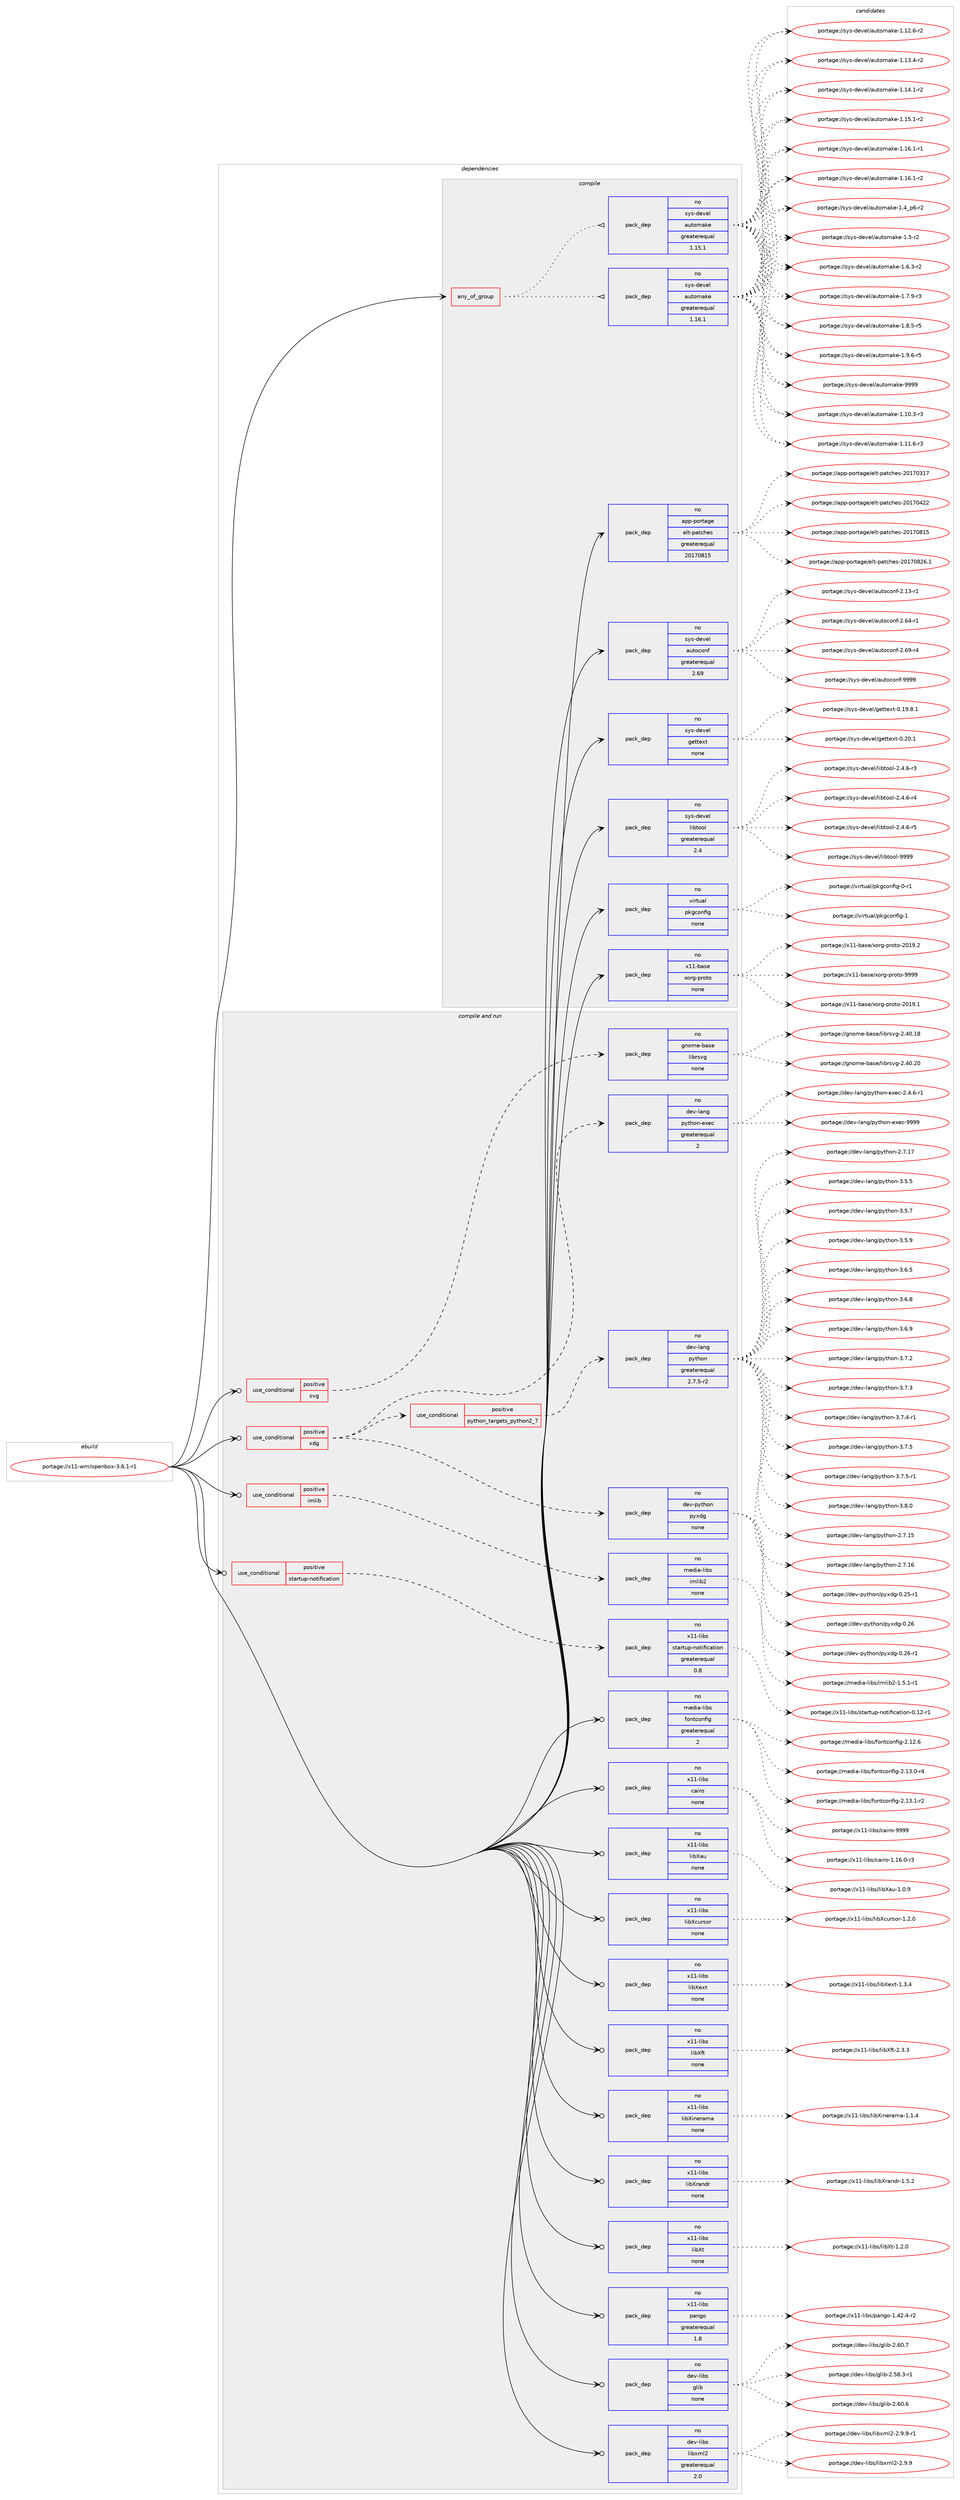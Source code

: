 digraph prolog {

# *************
# Graph options
# *************

newrank=true;
concentrate=true;
compound=true;
graph [rankdir=LR,fontname=Helvetica,fontsize=10,ranksep=1.5];#, ranksep=2.5, nodesep=0.2];
edge  [arrowhead=vee];
node  [fontname=Helvetica,fontsize=10];

# **********
# The ebuild
# **********

subgraph cluster_leftcol {
color=gray;
rank=same;
label=<<i>ebuild</i>>;
id [label="portage://x11-wm/openbox-3.6.1-r1", color=red, width=4, href="../x11-wm/openbox-3.6.1-r1.svg"];
}

# ****************
# The dependencies
# ****************

subgraph cluster_midcol {
color=gray;
label=<<i>dependencies</i>>;
subgraph cluster_compile {
fillcolor="#eeeeee";
style=filled;
label=<<i>compile</i>>;
subgraph any8052 {
dependency460418 [label=<<TABLE BORDER="0" CELLBORDER="1" CELLSPACING="0" CELLPADDING="4"><TR><TD CELLPADDING="10">any_of_group</TD></TR></TABLE>>, shape=none, color=red];subgraph pack342778 {
dependency460419 [label=<<TABLE BORDER="0" CELLBORDER="1" CELLSPACING="0" CELLPADDING="4" WIDTH="220"><TR><TD ROWSPAN="6" CELLPADDING="30">pack_dep</TD></TR><TR><TD WIDTH="110">no</TD></TR><TR><TD>sys-devel</TD></TR><TR><TD>automake</TD></TR><TR><TD>greaterequal</TD></TR><TR><TD>1.16.1</TD></TR></TABLE>>, shape=none, color=blue];
}
dependency460418:e -> dependency460419:w [weight=20,style="dotted",arrowhead="oinv"];
subgraph pack342779 {
dependency460420 [label=<<TABLE BORDER="0" CELLBORDER="1" CELLSPACING="0" CELLPADDING="4" WIDTH="220"><TR><TD ROWSPAN="6" CELLPADDING="30">pack_dep</TD></TR><TR><TD WIDTH="110">no</TD></TR><TR><TD>sys-devel</TD></TR><TR><TD>automake</TD></TR><TR><TD>greaterequal</TD></TR><TR><TD>1.15.1</TD></TR></TABLE>>, shape=none, color=blue];
}
dependency460418:e -> dependency460420:w [weight=20,style="dotted",arrowhead="oinv"];
}
id:e -> dependency460418:w [weight=20,style="solid",arrowhead="vee"];
subgraph pack342780 {
dependency460421 [label=<<TABLE BORDER="0" CELLBORDER="1" CELLSPACING="0" CELLPADDING="4" WIDTH="220"><TR><TD ROWSPAN="6" CELLPADDING="30">pack_dep</TD></TR><TR><TD WIDTH="110">no</TD></TR><TR><TD>app-portage</TD></TR><TR><TD>elt-patches</TD></TR><TR><TD>greaterequal</TD></TR><TR><TD>20170815</TD></TR></TABLE>>, shape=none, color=blue];
}
id:e -> dependency460421:w [weight=20,style="solid",arrowhead="vee"];
subgraph pack342781 {
dependency460422 [label=<<TABLE BORDER="0" CELLBORDER="1" CELLSPACING="0" CELLPADDING="4" WIDTH="220"><TR><TD ROWSPAN="6" CELLPADDING="30">pack_dep</TD></TR><TR><TD WIDTH="110">no</TD></TR><TR><TD>sys-devel</TD></TR><TR><TD>autoconf</TD></TR><TR><TD>greaterequal</TD></TR><TR><TD>2.69</TD></TR></TABLE>>, shape=none, color=blue];
}
id:e -> dependency460422:w [weight=20,style="solid",arrowhead="vee"];
subgraph pack342782 {
dependency460423 [label=<<TABLE BORDER="0" CELLBORDER="1" CELLSPACING="0" CELLPADDING="4" WIDTH="220"><TR><TD ROWSPAN="6" CELLPADDING="30">pack_dep</TD></TR><TR><TD WIDTH="110">no</TD></TR><TR><TD>sys-devel</TD></TR><TR><TD>gettext</TD></TR><TR><TD>none</TD></TR><TR><TD></TD></TR></TABLE>>, shape=none, color=blue];
}
id:e -> dependency460423:w [weight=20,style="solid",arrowhead="vee"];
subgraph pack342783 {
dependency460424 [label=<<TABLE BORDER="0" CELLBORDER="1" CELLSPACING="0" CELLPADDING="4" WIDTH="220"><TR><TD ROWSPAN="6" CELLPADDING="30">pack_dep</TD></TR><TR><TD WIDTH="110">no</TD></TR><TR><TD>sys-devel</TD></TR><TR><TD>libtool</TD></TR><TR><TD>greaterequal</TD></TR><TR><TD>2.4</TD></TR></TABLE>>, shape=none, color=blue];
}
id:e -> dependency460424:w [weight=20,style="solid",arrowhead="vee"];
subgraph pack342784 {
dependency460425 [label=<<TABLE BORDER="0" CELLBORDER="1" CELLSPACING="0" CELLPADDING="4" WIDTH="220"><TR><TD ROWSPAN="6" CELLPADDING="30">pack_dep</TD></TR><TR><TD WIDTH="110">no</TD></TR><TR><TD>virtual</TD></TR><TR><TD>pkgconfig</TD></TR><TR><TD>none</TD></TR><TR><TD></TD></TR></TABLE>>, shape=none, color=blue];
}
id:e -> dependency460425:w [weight=20,style="solid",arrowhead="vee"];
subgraph pack342785 {
dependency460426 [label=<<TABLE BORDER="0" CELLBORDER="1" CELLSPACING="0" CELLPADDING="4" WIDTH="220"><TR><TD ROWSPAN="6" CELLPADDING="30">pack_dep</TD></TR><TR><TD WIDTH="110">no</TD></TR><TR><TD>x11-base</TD></TR><TR><TD>xorg-proto</TD></TR><TR><TD>none</TD></TR><TR><TD></TD></TR></TABLE>>, shape=none, color=blue];
}
id:e -> dependency460426:w [weight=20,style="solid",arrowhead="vee"];
}
subgraph cluster_compileandrun {
fillcolor="#eeeeee";
style=filled;
label=<<i>compile and run</i>>;
subgraph cond109292 {
dependency460427 [label=<<TABLE BORDER="0" CELLBORDER="1" CELLSPACING="0" CELLPADDING="4"><TR><TD ROWSPAN="3" CELLPADDING="10">use_conditional</TD></TR><TR><TD>positive</TD></TR><TR><TD>imlib</TD></TR></TABLE>>, shape=none, color=red];
subgraph pack342786 {
dependency460428 [label=<<TABLE BORDER="0" CELLBORDER="1" CELLSPACING="0" CELLPADDING="4" WIDTH="220"><TR><TD ROWSPAN="6" CELLPADDING="30">pack_dep</TD></TR><TR><TD WIDTH="110">no</TD></TR><TR><TD>media-libs</TD></TR><TR><TD>imlib2</TD></TR><TR><TD>none</TD></TR><TR><TD></TD></TR></TABLE>>, shape=none, color=blue];
}
dependency460427:e -> dependency460428:w [weight=20,style="dashed",arrowhead="vee"];
}
id:e -> dependency460427:w [weight=20,style="solid",arrowhead="odotvee"];
subgraph cond109293 {
dependency460429 [label=<<TABLE BORDER="0" CELLBORDER="1" CELLSPACING="0" CELLPADDING="4"><TR><TD ROWSPAN="3" CELLPADDING="10">use_conditional</TD></TR><TR><TD>positive</TD></TR><TR><TD>startup-notification</TD></TR></TABLE>>, shape=none, color=red];
subgraph pack342787 {
dependency460430 [label=<<TABLE BORDER="0" CELLBORDER="1" CELLSPACING="0" CELLPADDING="4" WIDTH="220"><TR><TD ROWSPAN="6" CELLPADDING="30">pack_dep</TD></TR><TR><TD WIDTH="110">no</TD></TR><TR><TD>x11-libs</TD></TR><TR><TD>startup-notification</TD></TR><TR><TD>greaterequal</TD></TR><TR><TD>0.8</TD></TR></TABLE>>, shape=none, color=blue];
}
dependency460429:e -> dependency460430:w [weight=20,style="dashed",arrowhead="vee"];
}
id:e -> dependency460429:w [weight=20,style="solid",arrowhead="odotvee"];
subgraph cond109294 {
dependency460431 [label=<<TABLE BORDER="0" CELLBORDER="1" CELLSPACING="0" CELLPADDING="4"><TR><TD ROWSPAN="3" CELLPADDING="10">use_conditional</TD></TR><TR><TD>positive</TD></TR><TR><TD>svg</TD></TR></TABLE>>, shape=none, color=red];
subgraph pack342788 {
dependency460432 [label=<<TABLE BORDER="0" CELLBORDER="1" CELLSPACING="0" CELLPADDING="4" WIDTH="220"><TR><TD ROWSPAN="6" CELLPADDING="30">pack_dep</TD></TR><TR><TD WIDTH="110">no</TD></TR><TR><TD>gnome-base</TD></TR><TR><TD>librsvg</TD></TR><TR><TD>none</TD></TR><TR><TD></TD></TR></TABLE>>, shape=none, color=blue];
}
dependency460431:e -> dependency460432:w [weight=20,style="dashed",arrowhead="vee"];
}
id:e -> dependency460431:w [weight=20,style="solid",arrowhead="odotvee"];
subgraph cond109295 {
dependency460433 [label=<<TABLE BORDER="0" CELLBORDER="1" CELLSPACING="0" CELLPADDING="4"><TR><TD ROWSPAN="3" CELLPADDING="10">use_conditional</TD></TR><TR><TD>positive</TD></TR><TR><TD>xdg</TD></TR></TABLE>>, shape=none, color=red];
subgraph cond109296 {
dependency460434 [label=<<TABLE BORDER="0" CELLBORDER="1" CELLSPACING="0" CELLPADDING="4"><TR><TD ROWSPAN="3" CELLPADDING="10">use_conditional</TD></TR><TR><TD>positive</TD></TR><TR><TD>python_targets_python2_7</TD></TR></TABLE>>, shape=none, color=red];
subgraph pack342789 {
dependency460435 [label=<<TABLE BORDER="0" CELLBORDER="1" CELLSPACING="0" CELLPADDING="4" WIDTH="220"><TR><TD ROWSPAN="6" CELLPADDING="30">pack_dep</TD></TR><TR><TD WIDTH="110">no</TD></TR><TR><TD>dev-lang</TD></TR><TR><TD>python</TD></TR><TR><TD>greaterequal</TD></TR><TR><TD>2.7.5-r2</TD></TR></TABLE>>, shape=none, color=blue];
}
dependency460434:e -> dependency460435:w [weight=20,style="dashed",arrowhead="vee"];
}
dependency460433:e -> dependency460434:w [weight=20,style="dashed",arrowhead="vee"];
subgraph pack342790 {
dependency460436 [label=<<TABLE BORDER="0" CELLBORDER="1" CELLSPACING="0" CELLPADDING="4" WIDTH="220"><TR><TD ROWSPAN="6" CELLPADDING="30">pack_dep</TD></TR><TR><TD WIDTH="110">no</TD></TR><TR><TD>dev-lang</TD></TR><TR><TD>python-exec</TD></TR><TR><TD>greaterequal</TD></TR><TR><TD>2</TD></TR></TABLE>>, shape=none, color=blue];
}
dependency460433:e -> dependency460436:w [weight=20,style="dashed",arrowhead="vee"];
subgraph pack342791 {
dependency460437 [label=<<TABLE BORDER="0" CELLBORDER="1" CELLSPACING="0" CELLPADDING="4" WIDTH="220"><TR><TD ROWSPAN="6" CELLPADDING="30">pack_dep</TD></TR><TR><TD WIDTH="110">no</TD></TR><TR><TD>dev-python</TD></TR><TR><TD>pyxdg</TD></TR><TR><TD>none</TD></TR><TR><TD></TD></TR></TABLE>>, shape=none, color=blue];
}
dependency460433:e -> dependency460437:w [weight=20,style="dashed",arrowhead="vee"];
}
id:e -> dependency460433:w [weight=20,style="solid",arrowhead="odotvee"];
subgraph pack342792 {
dependency460438 [label=<<TABLE BORDER="0" CELLBORDER="1" CELLSPACING="0" CELLPADDING="4" WIDTH="220"><TR><TD ROWSPAN="6" CELLPADDING="30">pack_dep</TD></TR><TR><TD WIDTH="110">no</TD></TR><TR><TD>dev-libs</TD></TR><TR><TD>glib</TD></TR><TR><TD>none</TD></TR><TR><TD></TD></TR></TABLE>>, shape=none, color=blue];
}
id:e -> dependency460438:w [weight=20,style="solid",arrowhead="odotvee"];
subgraph pack342793 {
dependency460439 [label=<<TABLE BORDER="0" CELLBORDER="1" CELLSPACING="0" CELLPADDING="4" WIDTH="220"><TR><TD ROWSPAN="6" CELLPADDING="30">pack_dep</TD></TR><TR><TD WIDTH="110">no</TD></TR><TR><TD>dev-libs</TD></TR><TR><TD>libxml2</TD></TR><TR><TD>greaterequal</TD></TR><TR><TD>2.0</TD></TR></TABLE>>, shape=none, color=blue];
}
id:e -> dependency460439:w [weight=20,style="solid",arrowhead="odotvee"];
subgraph pack342794 {
dependency460440 [label=<<TABLE BORDER="0" CELLBORDER="1" CELLSPACING="0" CELLPADDING="4" WIDTH="220"><TR><TD ROWSPAN="6" CELLPADDING="30">pack_dep</TD></TR><TR><TD WIDTH="110">no</TD></TR><TR><TD>media-libs</TD></TR><TR><TD>fontconfig</TD></TR><TR><TD>greaterequal</TD></TR><TR><TD>2</TD></TR></TABLE>>, shape=none, color=blue];
}
id:e -> dependency460440:w [weight=20,style="solid",arrowhead="odotvee"];
subgraph pack342795 {
dependency460441 [label=<<TABLE BORDER="0" CELLBORDER="1" CELLSPACING="0" CELLPADDING="4" WIDTH="220"><TR><TD ROWSPAN="6" CELLPADDING="30">pack_dep</TD></TR><TR><TD WIDTH="110">no</TD></TR><TR><TD>x11-libs</TD></TR><TR><TD>cairo</TD></TR><TR><TD>none</TD></TR><TR><TD></TD></TR></TABLE>>, shape=none, color=blue];
}
id:e -> dependency460441:w [weight=20,style="solid",arrowhead="odotvee"];
subgraph pack342796 {
dependency460442 [label=<<TABLE BORDER="0" CELLBORDER="1" CELLSPACING="0" CELLPADDING="4" WIDTH="220"><TR><TD ROWSPAN="6" CELLPADDING="30">pack_dep</TD></TR><TR><TD WIDTH="110">no</TD></TR><TR><TD>x11-libs</TD></TR><TR><TD>libXau</TD></TR><TR><TD>none</TD></TR><TR><TD></TD></TR></TABLE>>, shape=none, color=blue];
}
id:e -> dependency460442:w [weight=20,style="solid",arrowhead="odotvee"];
subgraph pack342797 {
dependency460443 [label=<<TABLE BORDER="0" CELLBORDER="1" CELLSPACING="0" CELLPADDING="4" WIDTH="220"><TR><TD ROWSPAN="6" CELLPADDING="30">pack_dep</TD></TR><TR><TD WIDTH="110">no</TD></TR><TR><TD>x11-libs</TD></TR><TR><TD>libXcursor</TD></TR><TR><TD>none</TD></TR><TR><TD></TD></TR></TABLE>>, shape=none, color=blue];
}
id:e -> dependency460443:w [weight=20,style="solid",arrowhead="odotvee"];
subgraph pack342798 {
dependency460444 [label=<<TABLE BORDER="0" CELLBORDER="1" CELLSPACING="0" CELLPADDING="4" WIDTH="220"><TR><TD ROWSPAN="6" CELLPADDING="30">pack_dep</TD></TR><TR><TD WIDTH="110">no</TD></TR><TR><TD>x11-libs</TD></TR><TR><TD>libXext</TD></TR><TR><TD>none</TD></TR><TR><TD></TD></TR></TABLE>>, shape=none, color=blue];
}
id:e -> dependency460444:w [weight=20,style="solid",arrowhead="odotvee"];
subgraph pack342799 {
dependency460445 [label=<<TABLE BORDER="0" CELLBORDER="1" CELLSPACING="0" CELLPADDING="4" WIDTH="220"><TR><TD ROWSPAN="6" CELLPADDING="30">pack_dep</TD></TR><TR><TD WIDTH="110">no</TD></TR><TR><TD>x11-libs</TD></TR><TR><TD>libXft</TD></TR><TR><TD>none</TD></TR><TR><TD></TD></TR></TABLE>>, shape=none, color=blue];
}
id:e -> dependency460445:w [weight=20,style="solid",arrowhead="odotvee"];
subgraph pack342800 {
dependency460446 [label=<<TABLE BORDER="0" CELLBORDER="1" CELLSPACING="0" CELLPADDING="4" WIDTH="220"><TR><TD ROWSPAN="6" CELLPADDING="30">pack_dep</TD></TR><TR><TD WIDTH="110">no</TD></TR><TR><TD>x11-libs</TD></TR><TR><TD>libXinerama</TD></TR><TR><TD>none</TD></TR><TR><TD></TD></TR></TABLE>>, shape=none, color=blue];
}
id:e -> dependency460446:w [weight=20,style="solid",arrowhead="odotvee"];
subgraph pack342801 {
dependency460447 [label=<<TABLE BORDER="0" CELLBORDER="1" CELLSPACING="0" CELLPADDING="4" WIDTH="220"><TR><TD ROWSPAN="6" CELLPADDING="30">pack_dep</TD></TR><TR><TD WIDTH="110">no</TD></TR><TR><TD>x11-libs</TD></TR><TR><TD>libXrandr</TD></TR><TR><TD>none</TD></TR><TR><TD></TD></TR></TABLE>>, shape=none, color=blue];
}
id:e -> dependency460447:w [weight=20,style="solid",arrowhead="odotvee"];
subgraph pack342802 {
dependency460448 [label=<<TABLE BORDER="0" CELLBORDER="1" CELLSPACING="0" CELLPADDING="4" WIDTH="220"><TR><TD ROWSPAN="6" CELLPADDING="30">pack_dep</TD></TR><TR><TD WIDTH="110">no</TD></TR><TR><TD>x11-libs</TD></TR><TR><TD>libXt</TD></TR><TR><TD>none</TD></TR><TR><TD></TD></TR></TABLE>>, shape=none, color=blue];
}
id:e -> dependency460448:w [weight=20,style="solid",arrowhead="odotvee"];
subgraph pack342803 {
dependency460449 [label=<<TABLE BORDER="0" CELLBORDER="1" CELLSPACING="0" CELLPADDING="4" WIDTH="220"><TR><TD ROWSPAN="6" CELLPADDING="30">pack_dep</TD></TR><TR><TD WIDTH="110">no</TD></TR><TR><TD>x11-libs</TD></TR><TR><TD>pango</TD></TR><TR><TD>greaterequal</TD></TR><TR><TD>1.8</TD></TR></TABLE>>, shape=none, color=blue];
}
id:e -> dependency460449:w [weight=20,style="solid",arrowhead="odotvee"];
}
subgraph cluster_run {
fillcolor="#eeeeee";
style=filled;
label=<<i>run</i>>;
}
}

# **************
# The candidates
# **************

subgraph cluster_choices {
rank=same;
color=gray;
label=<<i>candidates</i>>;

subgraph choice342778 {
color=black;
nodesep=1;
choiceportage11512111545100101118101108479711711611110997107101454946494846514511451 [label="portage://sys-devel/automake-1.10.3-r3", color=red, width=4,href="../sys-devel/automake-1.10.3-r3.svg"];
choiceportage11512111545100101118101108479711711611110997107101454946494946544511451 [label="portage://sys-devel/automake-1.11.6-r3", color=red, width=4,href="../sys-devel/automake-1.11.6-r3.svg"];
choiceportage11512111545100101118101108479711711611110997107101454946495046544511450 [label="portage://sys-devel/automake-1.12.6-r2", color=red, width=4,href="../sys-devel/automake-1.12.6-r2.svg"];
choiceportage11512111545100101118101108479711711611110997107101454946495146524511450 [label="portage://sys-devel/automake-1.13.4-r2", color=red, width=4,href="../sys-devel/automake-1.13.4-r2.svg"];
choiceportage11512111545100101118101108479711711611110997107101454946495246494511450 [label="portage://sys-devel/automake-1.14.1-r2", color=red, width=4,href="../sys-devel/automake-1.14.1-r2.svg"];
choiceportage11512111545100101118101108479711711611110997107101454946495346494511450 [label="portage://sys-devel/automake-1.15.1-r2", color=red, width=4,href="../sys-devel/automake-1.15.1-r2.svg"];
choiceportage11512111545100101118101108479711711611110997107101454946495446494511449 [label="portage://sys-devel/automake-1.16.1-r1", color=red, width=4,href="../sys-devel/automake-1.16.1-r1.svg"];
choiceportage11512111545100101118101108479711711611110997107101454946495446494511450 [label="portage://sys-devel/automake-1.16.1-r2", color=red, width=4,href="../sys-devel/automake-1.16.1-r2.svg"];
choiceportage115121115451001011181011084797117116111109971071014549465295112544511450 [label="portage://sys-devel/automake-1.4_p6-r2", color=red, width=4,href="../sys-devel/automake-1.4_p6-r2.svg"];
choiceportage11512111545100101118101108479711711611110997107101454946534511450 [label="portage://sys-devel/automake-1.5-r2", color=red, width=4,href="../sys-devel/automake-1.5-r2.svg"];
choiceportage115121115451001011181011084797117116111109971071014549465446514511450 [label="portage://sys-devel/automake-1.6.3-r2", color=red, width=4,href="../sys-devel/automake-1.6.3-r2.svg"];
choiceportage115121115451001011181011084797117116111109971071014549465546574511451 [label="portage://sys-devel/automake-1.7.9-r3", color=red, width=4,href="../sys-devel/automake-1.7.9-r3.svg"];
choiceportage115121115451001011181011084797117116111109971071014549465646534511453 [label="portage://sys-devel/automake-1.8.5-r5", color=red, width=4,href="../sys-devel/automake-1.8.5-r5.svg"];
choiceportage115121115451001011181011084797117116111109971071014549465746544511453 [label="portage://sys-devel/automake-1.9.6-r5", color=red, width=4,href="../sys-devel/automake-1.9.6-r5.svg"];
choiceportage115121115451001011181011084797117116111109971071014557575757 [label="portage://sys-devel/automake-9999", color=red, width=4,href="../sys-devel/automake-9999.svg"];
dependency460419:e -> choiceportage11512111545100101118101108479711711611110997107101454946494846514511451:w [style=dotted,weight="100"];
dependency460419:e -> choiceportage11512111545100101118101108479711711611110997107101454946494946544511451:w [style=dotted,weight="100"];
dependency460419:e -> choiceportage11512111545100101118101108479711711611110997107101454946495046544511450:w [style=dotted,weight="100"];
dependency460419:e -> choiceportage11512111545100101118101108479711711611110997107101454946495146524511450:w [style=dotted,weight="100"];
dependency460419:e -> choiceportage11512111545100101118101108479711711611110997107101454946495246494511450:w [style=dotted,weight="100"];
dependency460419:e -> choiceportage11512111545100101118101108479711711611110997107101454946495346494511450:w [style=dotted,weight="100"];
dependency460419:e -> choiceportage11512111545100101118101108479711711611110997107101454946495446494511449:w [style=dotted,weight="100"];
dependency460419:e -> choiceportage11512111545100101118101108479711711611110997107101454946495446494511450:w [style=dotted,weight="100"];
dependency460419:e -> choiceportage115121115451001011181011084797117116111109971071014549465295112544511450:w [style=dotted,weight="100"];
dependency460419:e -> choiceportage11512111545100101118101108479711711611110997107101454946534511450:w [style=dotted,weight="100"];
dependency460419:e -> choiceportage115121115451001011181011084797117116111109971071014549465446514511450:w [style=dotted,weight="100"];
dependency460419:e -> choiceportage115121115451001011181011084797117116111109971071014549465546574511451:w [style=dotted,weight="100"];
dependency460419:e -> choiceportage115121115451001011181011084797117116111109971071014549465646534511453:w [style=dotted,weight="100"];
dependency460419:e -> choiceportage115121115451001011181011084797117116111109971071014549465746544511453:w [style=dotted,weight="100"];
dependency460419:e -> choiceportage115121115451001011181011084797117116111109971071014557575757:w [style=dotted,weight="100"];
}
subgraph choice342779 {
color=black;
nodesep=1;
choiceportage11512111545100101118101108479711711611110997107101454946494846514511451 [label="portage://sys-devel/automake-1.10.3-r3", color=red, width=4,href="../sys-devel/automake-1.10.3-r3.svg"];
choiceportage11512111545100101118101108479711711611110997107101454946494946544511451 [label="portage://sys-devel/automake-1.11.6-r3", color=red, width=4,href="../sys-devel/automake-1.11.6-r3.svg"];
choiceportage11512111545100101118101108479711711611110997107101454946495046544511450 [label="portage://sys-devel/automake-1.12.6-r2", color=red, width=4,href="../sys-devel/automake-1.12.6-r2.svg"];
choiceportage11512111545100101118101108479711711611110997107101454946495146524511450 [label="portage://sys-devel/automake-1.13.4-r2", color=red, width=4,href="../sys-devel/automake-1.13.4-r2.svg"];
choiceportage11512111545100101118101108479711711611110997107101454946495246494511450 [label="portage://sys-devel/automake-1.14.1-r2", color=red, width=4,href="../sys-devel/automake-1.14.1-r2.svg"];
choiceportage11512111545100101118101108479711711611110997107101454946495346494511450 [label="portage://sys-devel/automake-1.15.1-r2", color=red, width=4,href="../sys-devel/automake-1.15.1-r2.svg"];
choiceportage11512111545100101118101108479711711611110997107101454946495446494511449 [label="portage://sys-devel/automake-1.16.1-r1", color=red, width=4,href="../sys-devel/automake-1.16.1-r1.svg"];
choiceportage11512111545100101118101108479711711611110997107101454946495446494511450 [label="portage://sys-devel/automake-1.16.1-r2", color=red, width=4,href="../sys-devel/automake-1.16.1-r2.svg"];
choiceportage115121115451001011181011084797117116111109971071014549465295112544511450 [label="portage://sys-devel/automake-1.4_p6-r2", color=red, width=4,href="../sys-devel/automake-1.4_p6-r2.svg"];
choiceportage11512111545100101118101108479711711611110997107101454946534511450 [label="portage://sys-devel/automake-1.5-r2", color=red, width=4,href="../sys-devel/automake-1.5-r2.svg"];
choiceportage115121115451001011181011084797117116111109971071014549465446514511450 [label="portage://sys-devel/automake-1.6.3-r2", color=red, width=4,href="../sys-devel/automake-1.6.3-r2.svg"];
choiceportage115121115451001011181011084797117116111109971071014549465546574511451 [label="portage://sys-devel/automake-1.7.9-r3", color=red, width=4,href="../sys-devel/automake-1.7.9-r3.svg"];
choiceportage115121115451001011181011084797117116111109971071014549465646534511453 [label="portage://sys-devel/automake-1.8.5-r5", color=red, width=4,href="../sys-devel/automake-1.8.5-r5.svg"];
choiceportage115121115451001011181011084797117116111109971071014549465746544511453 [label="portage://sys-devel/automake-1.9.6-r5", color=red, width=4,href="../sys-devel/automake-1.9.6-r5.svg"];
choiceportage115121115451001011181011084797117116111109971071014557575757 [label="portage://sys-devel/automake-9999", color=red, width=4,href="../sys-devel/automake-9999.svg"];
dependency460420:e -> choiceportage11512111545100101118101108479711711611110997107101454946494846514511451:w [style=dotted,weight="100"];
dependency460420:e -> choiceportage11512111545100101118101108479711711611110997107101454946494946544511451:w [style=dotted,weight="100"];
dependency460420:e -> choiceportage11512111545100101118101108479711711611110997107101454946495046544511450:w [style=dotted,weight="100"];
dependency460420:e -> choiceportage11512111545100101118101108479711711611110997107101454946495146524511450:w [style=dotted,weight="100"];
dependency460420:e -> choiceportage11512111545100101118101108479711711611110997107101454946495246494511450:w [style=dotted,weight="100"];
dependency460420:e -> choiceportage11512111545100101118101108479711711611110997107101454946495346494511450:w [style=dotted,weight="100"];
dependency460420:e -> choiceportage11512111545100101118101108479711711611110997107101454946495446494511449:w [style=dotted,weight="100"];
dependency460420:e -> choiceportage11512111545100101118101108479711711611110997107101454946495446494511450:w [style=dotted,weight="100"];
dependency460420:e -> choiceportage115121115451001011181011084797117116111109971071014549465295112544511450:w [style=dotted,weight="100"];
dependency460420:e -> choiceportage11512111545100101118101108479711711611110997107101454946534511450:w [style=dotted,weight="100"];
dependency460420:e -> choiceportage115121115451001011181011084797117116111109971071014549465446514511450:w [style=dotted,weight="100"];
dependency460420:e -> choiceportage115121115451001011181011084797117116111109971071014549465546574511451:w [style=dotted,weight="100"];
dependency460420:e -> choiceportage115121115451001011181011084797117116111109971071014549465646534511453:w [style=dotted,weight="100"];
dependency460420:e -> choiceportage115121115451001011181011084797117116111109971071014549465746544511453:w [style=dotted,weight="100"];
dependency460420:e -> choiceportage115121115451001011181011084797117116111109971071014557575757:w [style=dotted,weight="100"];
}
subgraph choice342780 {
color=black;
nodesep=1;
choiceportage97112112451121111141169710310147101108116451129711699104101115455048495548514955 [label="portage://app-portage/elt-patches-20170317", color=red, width=4,href="../app-portage/elt-patches-20170317.svg"];
choiceportage97112112451121111141169710310147101108116451129711699104101115455048495548525050 [label="portage://app-portage/elt-patches-20170422", color=red, width=4,href="../app-portage/elt-patches-20170422.svg"];
choiceportage97112112451121111141169710310147101108116451129711699104101115455048495548564953 [label="portage://app-portage/elt-patches-20170815", color=red, width=4,href="../app-portage/elt-patches-20170815.svg"];
choiceportage971121124511211111411697103101471011081164511297116991041011154550484955485650544649 [label="portage://app-portage/elt-patches-20170826.1", color=red, width=4,href="../app-portage/elt-patches-20170826.1.svg"];
dependency460421:e -> choiceportage97112112451121111141169710310147101108116451129711699104101115455048495548514955:w [style=dotted,weight="100"];
dependency460421:e -> choiceportage97112112451121111141169710310147101108116451129711699104101115455048495548525050:w [style=dotted,weight="100"];
dependency460421:e -> choiceportage97112112451121111141169710310147101108116451129711699104101115455048495548564953:w [style=dotted,weight="100"];
dependency460421:e -> choiceportage971121124511211111411697103101471011081164511297116991041011154550484955485650544649:w [style=dotted,weight="100"];
}
subgraph choice342781 {
color=black;
nodesep=1;
choiceportage1151211154510010111810110847971171161119911111010245504649514511449 [label="portage://sys-devel/autoconf-2.13-r1", color=red, width=4,href="../sys-devel/autoconf-2.13-r1.svg"];
choiceportage1151211154510010111810110847971171161119911111010245504654524511449 [label="portage://sys-devel/autoconf-2.64-r1", color=red, width=4,href="../sys-devel/autoconf-2.64-r1.svg"];
choiceportage1151211154510010111810110847971171161119911111010245504654574511452 [label="portage://sys-devel/autoconf-2.69-r4", color=red, width=4,href="../sys-devel/autoconf-2.69-r4.svg"];
choiceportage115121115451001011181011084797117116111991111101024557575757 [label="portage://sys-devel/autoconf-9999", color=red, width=4,href="../sys-devel/autoconf-9999.svg"];
dependency460422:e -> choiceportage1151211154510010111810110847971171161119911111010245504649514511449:w [style=dotted,weight="100"];
dependency460422:e -> choiceportage1151211154510010111810110847971171161119911111010245504654524511449:w [style=dotted,weight="100"];
dependency460422:e -> choiceportage1151211154510010111810110847971171161119911111010245504654574511452:w [style=dotted,weight="100"];
dependency460422:e -> choiceportage115121115451001011181011084797117116111991111101024557575757:w [style=dotted,weight="100"];
}
subgraph choice342782 {
color=black;
nodesep=1;
choiceportage1151211154510010111810110847103101116116101120116454846495746564649 [label="portage://sys-devel/gettext-0.19.8.1", color=red, width=4,href="../sys-devel/gettext-0.19.8.1.svg"];
choiceportage115121115451001011181011084710310111611610112011645484650484649 [label="portage://sys-devel/gettext-0.20.1", color=red, width=4,href="../sys-devel/gettext-0.20.1.svg"];
dependency460423:e -> choiceportage1151211154510010111810110847103101116116101120116454846495746564649:w [style=dotted,weight="100"];
dependency460423:e -> choiceportage115121115451001011181011084710310111611610112011645484650484649:w [style=dotted,weight="100"];
}
subgraph choice342783 {
color=black;
nodesep=1;
choiceportage1151211154510010111810110847108105981161111111084550465246544511451 [label="portage://sys-devel/libtool-2.4.6-r3", color=red, width=4,href="../sys-devel/libtool-2.4.6-r3.svg"];
choiceportage1151211154510010111810110847108105981161111111084550465246544511452 [label="portage://sys-devel/libtool-2.4.6-r4", color=red, width=4,href="../sys-devel/libtool-2.4.6-r4.svg"];
choiceportage1151211154510010111810110847108105981161111111084550465246544511453 [label="portage://sys-devel/libtool-2.4.6-r5", color=red, width=4,href="../sys-devel/libtool-2.4.6-r5.svg"];
choiceportage1151211154510010111810110847108105981161111111084557575757 [label="portage://sys-devel/libtool-9999", color=red, width=4,href="../sys-devel/libtool-9999.svg"];
dependency460424:e -> choiceportage1151211154510010111810110847108105981161111111084550465246544511451:w [style=dotted,weight="100"];
dependency460424:e -> choiceportage1151211154510010111810110847108105981161111111084550465246544511452:w [style=dotted,weight="100"];
dependency460424:e -> choiceportage1151211154510010111810110847108105981161111111084550465246544511453:w [style=dotted,weight="100"];
dependency460424:e -> choiceportage1151211154510010111810110847108105981161111111084557575757:w [style=dotted,weight="100"];
}
subgraph choice342784 {
color=black;
nodesep=1;
choiceportage11810511411611797108471121071039911111010210510345484511449 [label="portage://virtual/pkgconfig-0-r1", color=red, width=4,href="../virtual/pkgconfig-0-r1.svg"];
choiceportage1181051141161179710847112107103991111101021051034549 [label="portage://virtual/pkgconfig-1", color=red, width=4,href="../virtual/pkgconfig-1.svg"];
dependency460425:e -> choiceportage11810511411611797108471121071039911111010210510345484511449:w [style=dotted,weight="100"];
dependency460425:e -> choiceportage1181051141161179710847112107103991111101021051034549:w [style=dotted,weight="100"];
}
subgraph choice342785 {
color=black;
nodesep=1;
choiceportage1204949459897115101471201111141034511211411111611145504849574649 [label="portage://x11-base/xorg-proto-2019.1", color=red, width=4,href="../x11-base/xorg-proto-2019.1.svg"];
choiceportage1204949459897115101471201111141034511211411111611145504849574650 [label="portage://x11-base/xorg-proto-2019.2", color=red, width=4,href="../x11-base/xorg-proto-2019.2.svg"];
choiceportage120494945989711510147120111114103451121141111161114557575757 [label="portage://x11-base/xorg-proto-9999", color=red, width=4,href="../x11-base/xorg-proto-9999.svg"];
dependency460426:e -> choiceportage1204949459897115101471201111141034511211411111611145504849574649:w [style=dotted,weight="100"];
dependency460426:e -> choiceportage1204949459897115101471201111141034511211411111611145504849574650:w [style=dotted,weight="100"];
dependency460426:e -> choiceportage120494945989711510147120111114103451121141111161114557575757:w [style=dotted,weight="100"];
}
subgraph choice342786 {
color=black;
nodesep=1;
choiceportage1091011001059745108105981154710510910810598504549465346494511449 [label="portage://media-libs/imlib2-1.5.1-r1", color=red, width=4,href="../media-libs/imlib2-1.5.1-r1.svg"];
dependency460428:e -> choiceportage1091011001059745108105981154710510910810598504549465346494511449:w [style=dotted,weight="100"];
}
subgraph choice342787 {
color=black;
nodesep=1;
choiceportage12049494510810598115471151169711411611711245110111116105102105999711610511111045484649504511449 [label="portage://x11-libs/startup-notification-0.12-r1", color=red, width=4,href="../x11-libs/startup-notification-0.12-r1.svg"];
dependency460430:e -> choiceportage12049494510810598115471151169711411611711245110111116105102105999711610511111045484649504511449:w [style=dotted,weight="100"];
}
subgraph choice342788 {
color=black;
nodesep=1;
choiceportage10311011110910145989711510147108105981141151181034550465248464956 [label="portage://gnome-base/librsvg-2.40.18", color=red, width=4,href="../gnome-base/librsvg-2.40.18.svg"];
choiceportage10311011110910145989711510147108105981141151181034550465248465048 [label="portage://gnome-base/librsvg-2.40.20", color=red, width=4,href="../gnome-base/librsvg-2.40.20.svg"];
dependency460432:e -> choiceportage10311011110910145989711510147108105981141151181034550465248464956:w [style=dotted,weight="100"];
dependency460432:e -> choiceportage10311011110910145989711510147108105981141151181034550465248465048:w [style=dotted,weight="100"];
}
subgraph choice342789 {
color=black;
nodesep=1;
choiceportage10010111845108971101034711212111610411111045504655464953 [label="portage://dev-lang/python-2.7.15", color=red, width=4,href="../dev-lang/python-2.7.15.svg"];
choiceportage10010111845108971101034711212111610411111045504655464954 [label="portage://dev-lang/python-2.7.16", color=red, width=4,href="../dev-lang/python-2.7.16.svg"];
choiceportage10010111845108971101034711212111610411111045504655464955 [label="portage://dev-lang/python-2.7.17", color=red, width=4,href="../dev-lang/python-2.7.17.svg"];
choiceportage100101118451089711010347112121116104111110455146534653 [label="portage://dev-lang/python-3.5.5", color=red, width=4,href="../dev-lang/python-3.5.5.svg"];
choiceportage100101118451089711010347112121116104111110455146534655 [label="portage://dev-lang/python-3.5.7", color=red, width=4,href="../dev-lang/python-3.5.7.svg"];
choiceportage100101118451089711010347112121116104111110455146534657 [label="portage://dev-lang/python-3.5.9", color=red, width=4,href="../dev-lang/python-3.5.9.svg"];
choiceportage100101118451089711010347112121116104111110455146544653 [label="portage://dev-lang/python-3.6.5", color=red, width=4,href="../dev-lang/python-3.6.5.svg"];
choiceportage100101118451089711010347112121116104111110455146544656 [label="portage://dev-lang/python-3.6.8", color=red, width=4,href="../dev-lang/python-3.6.8.svg"];
choiceportage100101118451089711010347112121116104111110455146544657 [label="portage://dev-lang/python-3.6.9", color=red, width=4,href="../dev-lang/python-3.6.9.svg"];
choiceportage100101118451089711010347112121116104111110455146554650 [label="portage://dev-lang/python-3.7.2", color=red, width=4,href="../dev-lang/python-3.7.2.svg"];
choiceportage100101118451089711010347112121116104111110455146554651 [label="portage://dev-lang/python-3.7.3", color=red, width=4,href="../dev-lang/python-3.7.3.svg"];
choiceportage1001011184510897110103471121211161041111104551465546524511449 [label="portage://dev-lang/python-3.7.4-r1", color=red, width=4,href="../dev-lang/python-3.7.4-r1.svg"];
choiceportage100101118451089711010347112121116104111110455146554653 [label="portage://dev-lang/python-3.7.5", color=red, width=4,href="../dev-lang/python-3.7.5.svg"];
choiceportage1001011184510897110103471121211161041111104551465546534511449 [label="portage://dev-lang/python-3.7.5-r1", color=red, width=4,href="../dev-lang/python-3.7.5-r1.svg"];
choiceportage100101118451089711010347112121116104111110455146564648 [label="portage://dev-lang/python-3.8.0", color=red, width=4,href="../dev-lang/python-3.8.0.svg"];
dependency460435:e -> choiceportage10010111845108971101034711212111610411111045504655464953:w [style=dotted,weight="100"];
dependency460435:e -> choiceportage10010111845108971101034711212111610411111045504655464954:w [style=dotted,weight="100"];
dependency460435:e -> choiceportage10010111845108971101034711212111610411111045504655464955:w [style=dotted,weight="100"];
dependency460435:e -> choiceportage100101118451089711010347112121116104111110455146534653:w [style=dotted,weight="100"];
dependency460435:e -> choiceportage100101118451089711010347112121116104111110455146534655:w [style=dotted,weight="100"];
dependency460435:e -> choiceportage100101118451089711010347112121116104111110455146534657:w [style=dotted,weight="100"];
dependency460435:e -> choiceportage100101118451089711010347112121116104111110455146544653:w [style=dotted,weight="100"];
dependency460435:e -> choiceportage100101118451089711010347112121116104111110455146544656:w [style=dotted,weight="100"];
dependency460435:e -> choiceportage100101118451089711010347112121116104111110455146544657:w [style=dotted,weight="100"];
dependency460435:e -> choiceportage100101118451089711010347112121116104111110455146554650:w [style=dotted,weight="100"];
dependency460435:e -> choiceportage100101118451089711010347112121116104111110455146554651:w [style=dotted,weight="100"];
dependency460435:e -> choiceportage1001011184510897110103471121211161041111104551465546524511449:w [style=dotted,weight="100"];
dependency460435:e -> choiceportage100101118451089711010347112121116104111110455146554653:w [style=dotted,weight="100"];
dependency460435:e -> choiceportage1001011184510897110103471121211161041111104551465546534511449:w [style=dotted,weight="100"];
dependency460435:e -> choiceportage100101118451089711010347112121116104111110455146564648:w [style=dotted,weight="100"];
}
subgraph choice342790 {
color=black;
nodesep=1;
choiceportage10010111845108971101034711212111610411111045101120101994550465246544511449 [label="portage://dev-lang/python-exec-2.4.6-r1", color=red, width=4,href="../dev-lang/python-exec-2.4.6-r1.svg"];
choiceportage10010111845108971101034711212111610411111045101120101994557575757 [label="portage://dev-lang/python-exec-9999", color=red, width=4,href="../dev-lang/python-exec-9999.svg"];
dependency460436:e -> choiceportage10010111845108971101034711212111610411111045101120101994550465246544511449:w [style=dotted,weight="100"];
dependency460436:e -> choiceportage10010111845108971101034711212111610411111045101120101994557575757:w [style=dotted,weight="100"];
}
subgraph choice342791 {
color=black;
nodesep=1;
choiceportage100101118451121211161041111104711212112010010345484650534511449 [label="portage://dev-python/pyxdg-0.25-r1", color=red, width=4,href="../dev-python/pyxdg-0.25-r1.svg"];
choiceportage10010111845112121116104111110471121211201001034548465054 [label="portage://dev-python/pyxdg-0.26", color=red, width=4,href="../dev-python/pyxdg-0.26.svg"];
choiceportage100101118451121211161041111104711212112010010345484650544511449 [label="portage://dev-python/pyxdg-0.26-r1", color=red, width=4,href="../dev-python/pyxdg-0.26-r1.svg"];
dependency460437:e -> choiceportage100101118451121211161041111104711212112010010345484650534511449:w [style=dotted,weight="100"];
dependency460437:e -> choiceportage10010111845112121116104111110471121211201001034548465054:w [style=dotted,weight="100"];
dependency460437:e -> choiceportage100101118451121211161041111104711212112010010345484650544511449:w [style=dotted,weight="100"];
}
subgraph choice342792 {
color=black;
nodesep=1;
choiceportage10010111845108105981154710310810598455046535646514511449 [label="portage://dev-libs/glib-2.58.3-r1", color=red, width=4,href="../dev-libs/glib-2.58.3-r1.svg"];
choiceportage1001011184510810598115471031081059845504654484654 [label="portage://dev-libs/glib-2.60.6", color=red, width=4,href="../dev-libs/glib-2.60.6.svg"];
choiceportage1001011184510810598115471031081059845504654484655 [label="portage://dev-libs/glib-2.60.7", color=red, width=4,href="../dev-libs/glib-2.60.7.svg"];
dependency460438:e -> choiceportage10010111845108105981154710310810598455046535646514511449:w [style=dotted,weight="100"];
dependency460438:e -> choiceportage1001011184510810598115471031081059845504654484654:w [style=dotted,weight="100"];
dependency460438:e -> choiceportage1001011184510810598115471031081059845504654484655:w [style=dotted,weight="100"];
}
subgraph choice342793 {
color=black;
nodesep=1;
choiceportage1001011184510810598115471081059812010910850455046574657 [label="portage://dev-libs/libxml2-2.9.9", color=red, width=4,href="../dev-libs/libxml2-2.9.9.svg"];
choiceportage10010111845108105981154710810598120109108504550465746574511449 [label="portage://dev-libs/libxml2-2.9.9-r1", color=red, width=4,href="../dev-libs/libxml2-2.9.9-r1.svg"];
dependency460439:e -> choiceportage1001011184510810598115471081059812010910850455046574657:w [style=dotted,weight="100"];
dependency460439:e -> choiceportage10010111845108105981154710810598120109108504550465746574511449:w [style=dotted,weight="100"];
}
subgraph choice342794 {
color=black;
nodesep=1;
choiceportage109101100105974510810598115471021111101169911111010210510345504649504654 [label="portage://media-libs/fontconfig-2.12.6", color=red, width=4,href="../media-libs/fontconfig-2.12.6.svg"];
choiceportage1091011001059745108105981154710211111011699111110102105103455046495146484511452 [label="portage://media-libs/fontconfig-2.13.0-r4", color=red, width=4,href="../media-libs/fontconfig-2.13.0-r4.svg"];
choiceportage1091011001059745108105981154710211111011699111110102105103455046495146494511450 [label="portage://media-libs/fontconfig-2.13.1-r2", color=red, width=4,href="../media-libs/fontconfig-2.13.1-r2.svg"];
dependency460440:e -> choiceportage109101100105974510810598115471021111101169911111010210510345504649504654:w [style=dotted,weight="100"];
dependency460440:e -> choiceportage1091011001059745108105981154710211111011699111110102105103455046495146484511452:w [style=dotted,weight="100"];
dependency460440:e -> choiceportage1091011001059745108105981154710211111011699111110102105103455046495146494511450:w [style=dotted,weight="100"];
}
subgraph choice342795 {
color=black;
nodesep=1;
choiceportage12049494510810598115479997105114111454946495446484511451 [label="portage://x11-libs/cairo-1.16.0-r3", color=red, width=4,href="../x11-libs/cairo-1.16.0-r3.svg"];
choiceportage120494945108105981154799971051141114557575757 [label="portage://x11-libs/cairo-9999", color=red, width=4,href="../x11-libs/cairo-9999.svg"];
dependency460441:e -> choiceportage12049494510810598115479997105114111454946495446484511451:w [style=dotted,weight="100"];
dependency460441:e -> choiceportage120494945108105981154799971051141114557575757:w [style=dotted,weight="100"];
}
subgraph choice342796 {
color=black;
nodesep=1;
choiceportage1204949451081059811547108105988897117454946484657 [label="portage://x11-libs/libXau-1.0.9", color=red, width=4,href="../x11-libs/libXau-1.0.9.svg"];
dependency460442:e -> choiceportage1204949451081059811547108105988897117454946484657:w [style=dotted,weight="100"];
}
subgraph choice342797 {
color=black;
nodesep=1;
choiceportage1204949451081059811547108105988899117114115111114454946504648 [label="portage://x11-libs/libXcursor-1.2.0", color=red, width=4,href="../x11-libs/libXcursor-1.2.0.svg"];
dependency460443:e -> choiceportage1204949451081059811547108105988899117114115111114454946504648:w [style=dotted,weight="100"];
}
subgraph choice342798 {
color=black;
nodesep=1;
choiceportage12049494510810598115471081059888101120116454946514652 [label="portage://x11-libs/libXext-1.3.4", color=red, width=4,href="../x11-libs/libXext-1.3.4.svg"];
dependency460444:e -> choiceportage12049494510810598115471081059888101120116454946514652:w [style=dotted,weight="100"];
}
subgraph choice342799 {
color=black;
nodesep=1;
choiceportage12049494510810598115471081059888102116455046514651 [label="portage://x11-libs/libXft-2.3.3", color=red, width=4,href="../x11-libs/libXft-2.3.3.svg"];
dependency460445:e -> choiceportage12049494510810598115471081059888102116455046514651:w [style=dotted,weight="100"];
}
subgraph choice342800 {
color=black;
nodesep=1;
choiceportage120494945108105981154710810598881051101011149710997454946494652 [label="portage://x11-libs/libXinerama-1.1.4", color=red, width=4,href="../x11-libs/libXinerama-1.1.4.svg"];
dependency460446:e -> choiceportage120494945108105981154710810598881051101011149710997454946494652:w [style=dotted,weight="100"];
}
subgraph choice342801 {
color=black;
nodesep=1;
choiceportage1204949451081059811547108105988811497110100114454946534650 [label="portage://x11-libs/libXrandr-1.5.2", color=red, width=4,href="../x11-libs/libXrandr-1.5.2.svg"];
dependency460447:e -> choiceportage1204949451081059811547108105988811497110100114454946534650:w [style=dotted,weight="100"];
}
subgraph choice342802 {
color=black;
nodesep=1;
choiceportage12049494510810598115471081059888116454946504648 [label="portage://x11-libs/libXt-1.2.0", color=red, width=4,href="../x11-libs/libXt-1.2.0.svg"];
dependency460448:e -> choiceportage12049494510810598115471081059888116454946504648:w [style=dotted,weight="100"];
}
subgraph choice342803 {
color=black;
nodesep=1;
choiceportage120494945108105981154711297110103111454946525046524511450 [label="portage://x11-libs/pango-1.42.4-r2", color=red, width=4,href="../x11-libs/pango-1.42.4-r2.svg"];
dependency460449:e -> choiceportage120494945108105981154711297110103111454946525046524511450:w [style=dotted,weight="100"];
}
}

}
